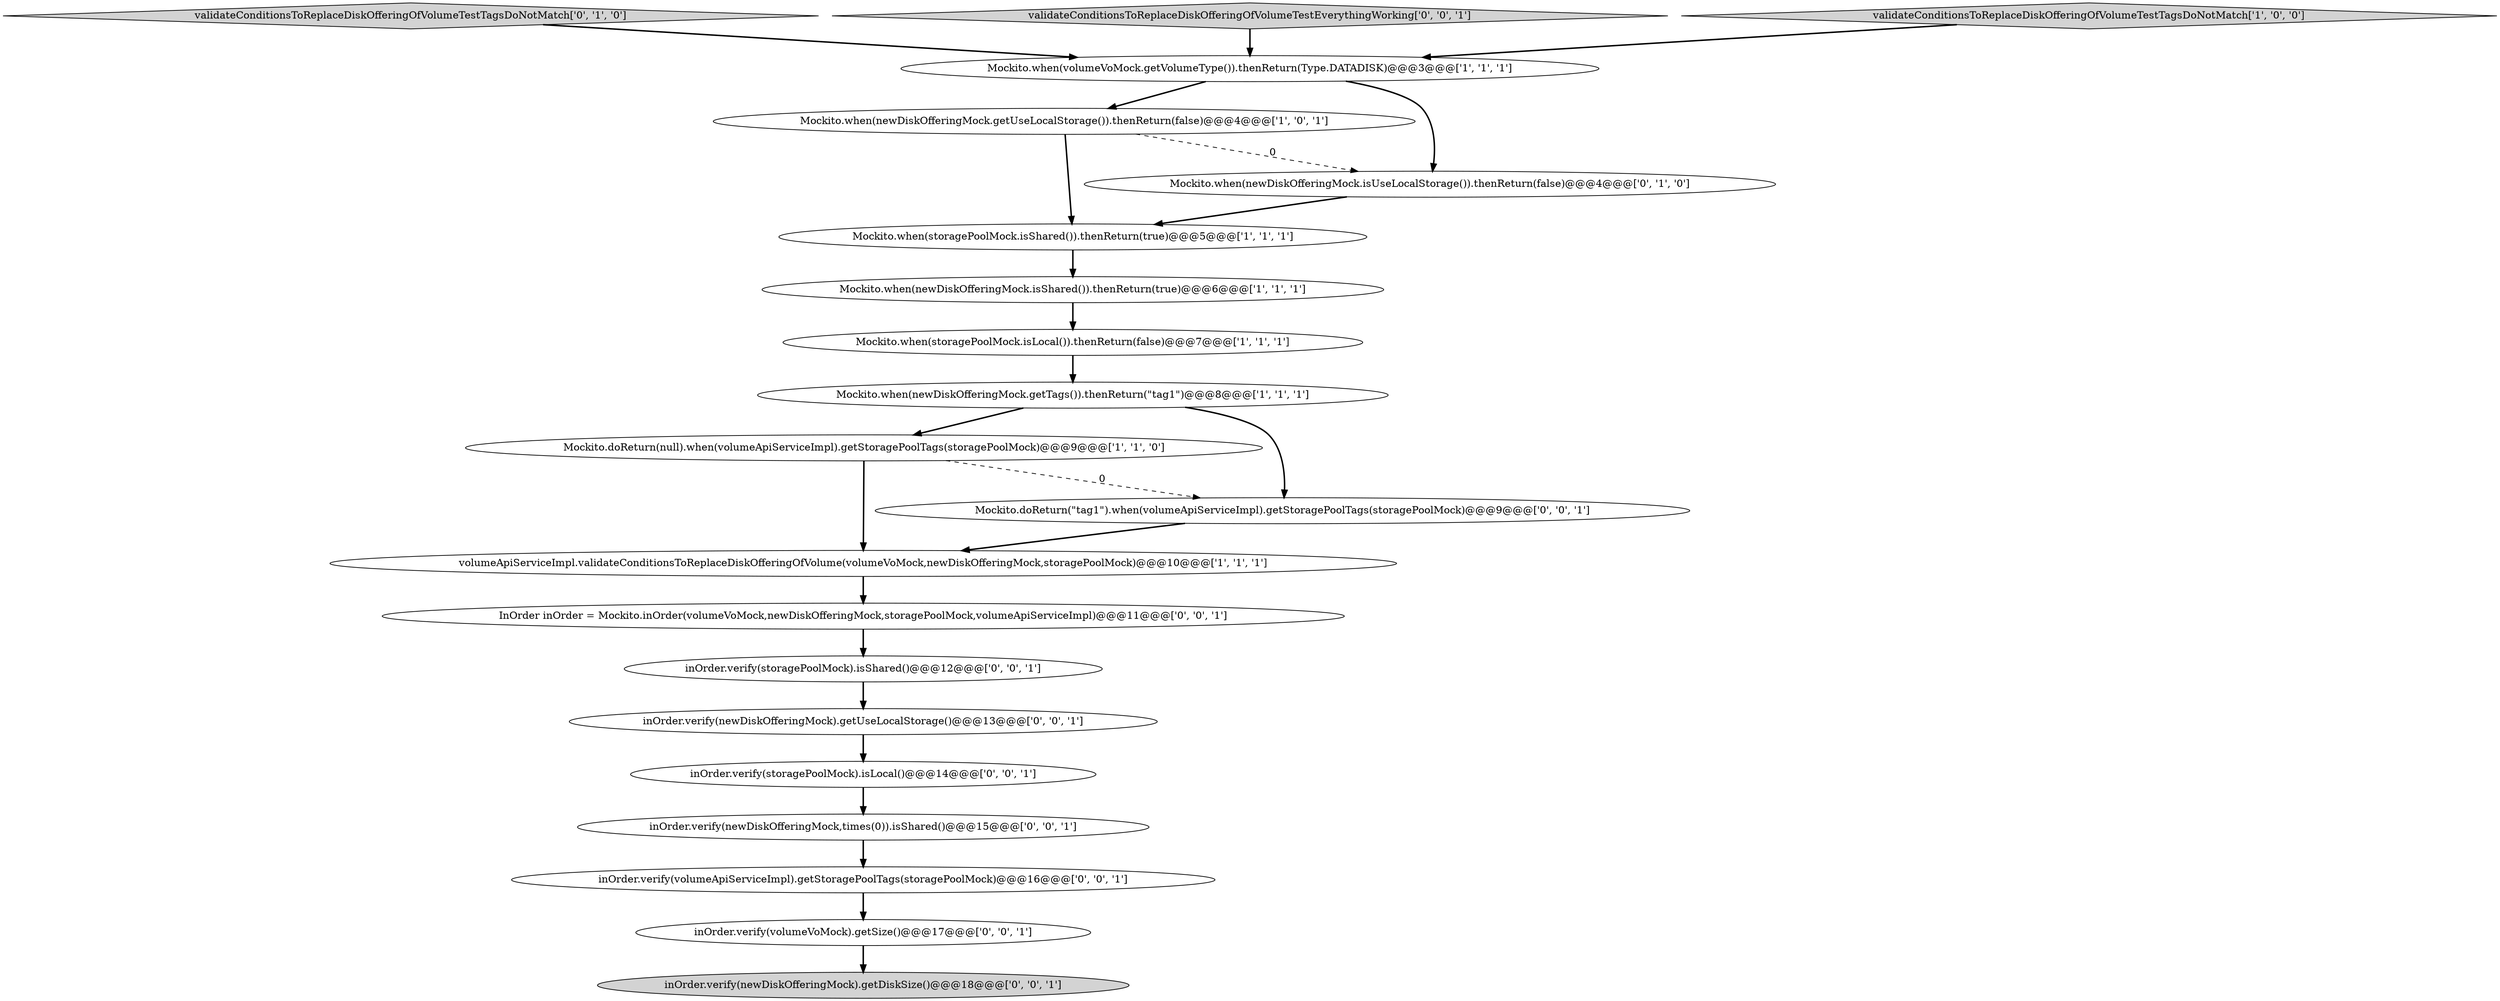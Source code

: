 digraph {
8 [style = filled, label = "volumeApiServiceImpl.validateConditionsToReplaceDiskOfferingOfVolume(volumeVoMock,newDiskOfferingMock,storagePoolMock)@@@10@@@['1', '1', '1']", fillcolor = white, shape = ellipse image = "AAA0AAABBB1BBB"];
4 [style = filled, label = "Mockito.when(newDiskOfferingMock.getUseLocalStorage()).thenReturn(false)@@@4@@@['1', '0', '1']", fillcolor = white, shape = ellipse image = "AAA0AAABBB1BBB"];
10 [style = filled, label = "validateConditionsToReplaceDiskOfferingOfVolumeTestTagsDoNotMatch['0', '1', '0']", fillcolor = lightgray, shape = diamond image = "AAA0AAABBB2BBB"];
17 [style = filled, label = "inOrder.verify(volumeApiServiceImpl).getStoragePoolTags(storagePoolMock)@@@16@@@['0', '0', '1']", fillcolor = white, shape = ellipse image = "AAA0AAABBB3BBB"];
6 [style = filled, label = "Mockito.when(volumeVoMock.getVolumeType()).thenReturn(Type.DATADISK)@@@3@@@['1', '1', '1']", fillcolor = white, shape = ellipse image = "AAA0AAABBB1BBB"];
7 [style = filled, label = "Mockito.when(storagePoolMock.isShared()).thenReturn(true)@@@5@@@['1', '1', '1']", fillcolor = white, shape = ellipse image = "AAA0AAABBB1BBB"];
0 [style = filled, label = "Mockito.doReturn(null).when(volumeApiServiceImpl).getStoragePoolTags(storagePoolMock)@@@9@@@['1', '1', '0']", fillcolor = white, shape = ellipse image = "AAA0AAABBB1BBB"];
13 [style = filled, label = "inOrder.verify(storagePoolMock).isLocal()@@@14@@@['0', '0', '1']", fillcolor = white, shape = ellipse image = "AAA0AAABBB3BBB"];
5 [style = filled, label = "Mockito.when(newDiskOfferingMock.getTags()).thenReturn(\"tag1\")@@@8@@@['1', '1', '1']", fillcolor = white, shape = ellipse image = "AAA0AAABBB1BBB"];
14 [style = filled, label = "validateConditionsToReplaceDiskOfferingOfVolumeTestEverythingWorking['0', '0', '1']", fillcolor = lightgray, shape = diamond image = "AAA0AAABBB3BBB"];
16 [style = filled, label = "Mockito.doReturn(\"tag1\").when(volumeApiServiceImpl).getStoragePoolTags(storagePoolMock)@@@9@@@['0', '0', '1']", fillcolor = white, shape = ellipse image = "AAA0AAABBB3BBB"];
1 [style = filled, label = "Mockito.when(newDiskOfferingMock.isShared()).thenReturn(true)@@@6@@@['1', '1', '1']", fillcolor = white, shape = ellipse image = "AAA0AAABBB1BBB"];
12 [style = filled, label = "InOrder inOrder = Mockito.inOrder(volumeVoMock,newDiskOfferingMock,storagePoolMock,volumeApiServiceImpl)@@@11@@@['0', '0', '1']", fillcolor = white, shape = ellipse image = "AAA0AAABBB3BBB"];
19 [style = filled, label = "inOrder.verify(storagePoolMock).isShared()@@@12@@@['0', '0', '1']", fillcolor = white, shape = ellipse image = "AAA0AAABBB3BBB"];
9 [style = filled, label = "Mockito.when(newDiskOfferingMock.isUseLocalStorage()).thenReturn(false)@@@4@@@['0', '1', '0']", fillcolor = white, shape = ellipse image = "AAA1AAABBB2BBB"];
2 [style = filled, label = "Mockito.when(storagePoolMock.isLocal()).thenReturn(false)@@@7@@@['1', '1', '1']", fillcolor = white, shape = ellipse image = "AAA0AAABBB1BBB"];
11 [style = filled, label = "inOrder.verify(newDiskOfferingMock).getUseLocalStorage()@@@13@@@['0', '0', '1']", fillcolor = white, shape = ellipse image = "AAA0AAABBB3BBB"];
20 [style = filled, label = "inOrder.verify(newDiskOfferingMock,times(0)).isShared()@@@15@@@['0', '0', '1']", fillcolor = white, shape = ellipse image = "AAA0AAABBB3BBB"];
18 [style = filled, label = "inOrder.verify(volumeVoMock).getSize()@@@17@@@['0', '0', '1']", fillcolor = white, shape = ellipse image = "AAA0AAABBB3BBB"];
15 [style = filled, label = "inOrder.verify(newDiskOfferingMock).getDiskSize()@@@18@@@['0', '0', '1']", fillcolor = lightgray, shape = ellipse image = "AAA0AAABBB3BBB"];
3 [style = filled, label = "validateConditionsToReplaceDiskOfferingOfVolumeTestTagsDoNotMatch['1', '0', '0']", fillcolor = lightgray, shape = diamond image = "AAA0AAABBB1BBB"];
4->7 [style = bold, label=""];
6->4 [style = bold, label=""];
10->6 [style = bold, label=""];
8->12 [style = bold, label=""];
4->9 [style = dashed, label="0"];
17->18 [style = bold, label=""];
2->5 [style = bold, label=""];
16->8 [style = bold, label=""];
0->8 [style = bold, label=""];
9->7 [style = bold, label=""];
3->6 [style = bold, label=""];
6->9 [style = bold, label=""];
0->16 [style = dashed, label="0"];
5->0 [style = bold, label=""];
19->11 [style = bold, label=""];
12->19 [style = bold, label=""];
11->13 [style = bold, label=""];
14->6 [style = bold, label=""];
20->17 [style = bold, label=""];
7->1 [style = bold, label=""];
13->20 [style = bold, label=""];
1->2 [style = bold, label=""];
5->16 [style = bold, label=""];
18->15 [style = bold, label=""];
}
